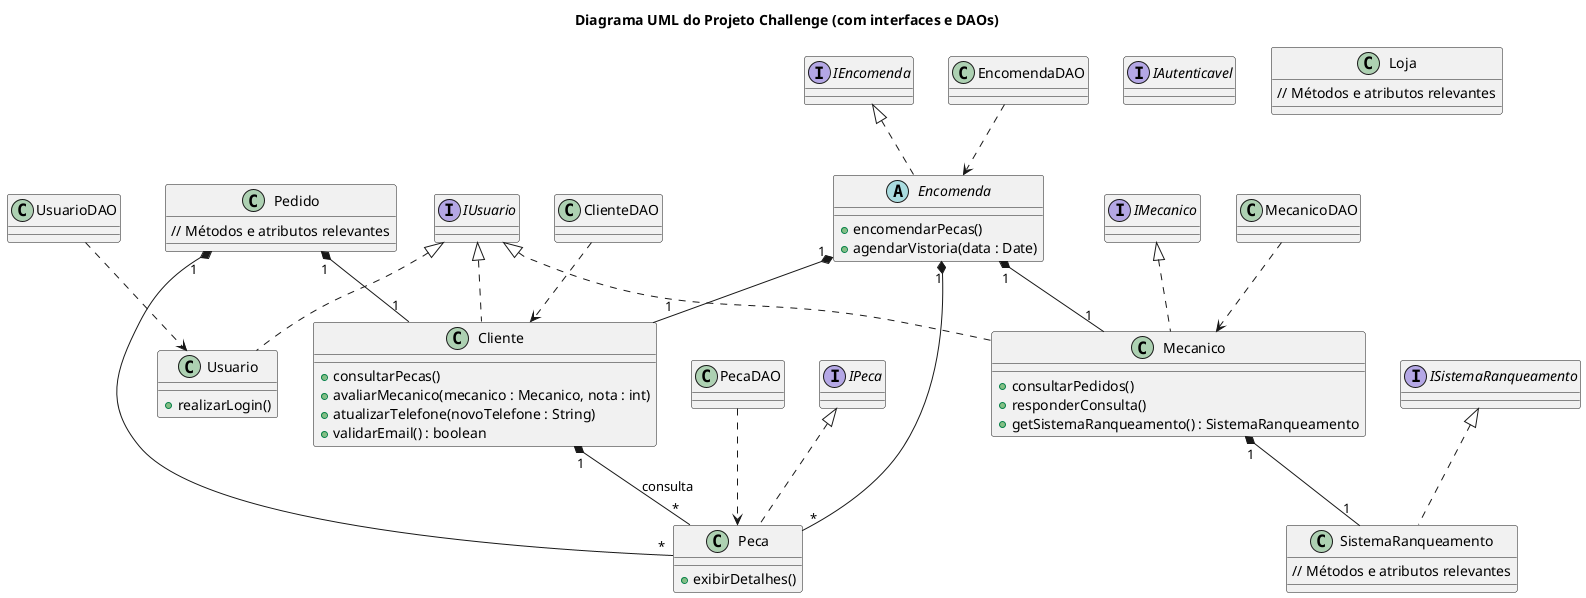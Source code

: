 @startuml
title Diagrama UML do Projeto Challenge (com interfaces e DAOs)

interface IUsuario
interface IEncomenda
interface IMecanico
interface IPeca
interface ISistemaRanqueamento
interface IAutenticavel

class Usuario {
  + realizarLogin()
}

class Cliente {
  + consultarPecas()
  + avaliarMecanico(mecanico : Mecanico, nota : int)
  + atualizarTelefone(novoTelefone : String)
  + validarEmail() : boolean
}

class Mecanico {
  + consultarPedidos()
  + responderConsulta()
  + getSistemaRanqueamento() : SistemaRanqueamento
}

class Peca {
  + exibirDetalhes()
}

abstract class Encomenda {
  + encomendarPecas()
  + agendarVistoria(data : Date)
}

class Pedido {
  // Métodos e atributos relevantes
}

class SistemaRanqueamento {
  // Métodos e atributos relevantes
}

class Loja {
  // Métodos e atributos relevantes
}

class UsuarioDAO
class ClienteDAO
class MecanicoDAO
class PecaDAO
class EncomendaDAO

IUsuario <|.. Usuario
IUsuario <|.. Cliente
IUsuario <|.. Mecanico
IEncomenda <|.. Encomenda
IMecanico <|.. Mecanico
IPeca <|.. Peca
ISistemaRanqueamento <|.. SistemaRanqueamento

UsuarioDAO ..> Usuario
ClienteDAO ..> Cliente
MecanicoDAO ..> Mecanico
PecaDAO ..> Peca
EncomendaDAO ..> Encomenda

Cliente "1" *-- "*" Peca : consulta
Mecanico "1" *-- "1" SistemaRanqueamento
Encomenda "1" *-- "1" Cliente
Encomenda "1" *-- "1" Mecanico
Encomenda "1" *-- "*" Peca
Pedido "1" *-- "1" Cliente
Pedido "1" *-- "*" Peca

@enduml
